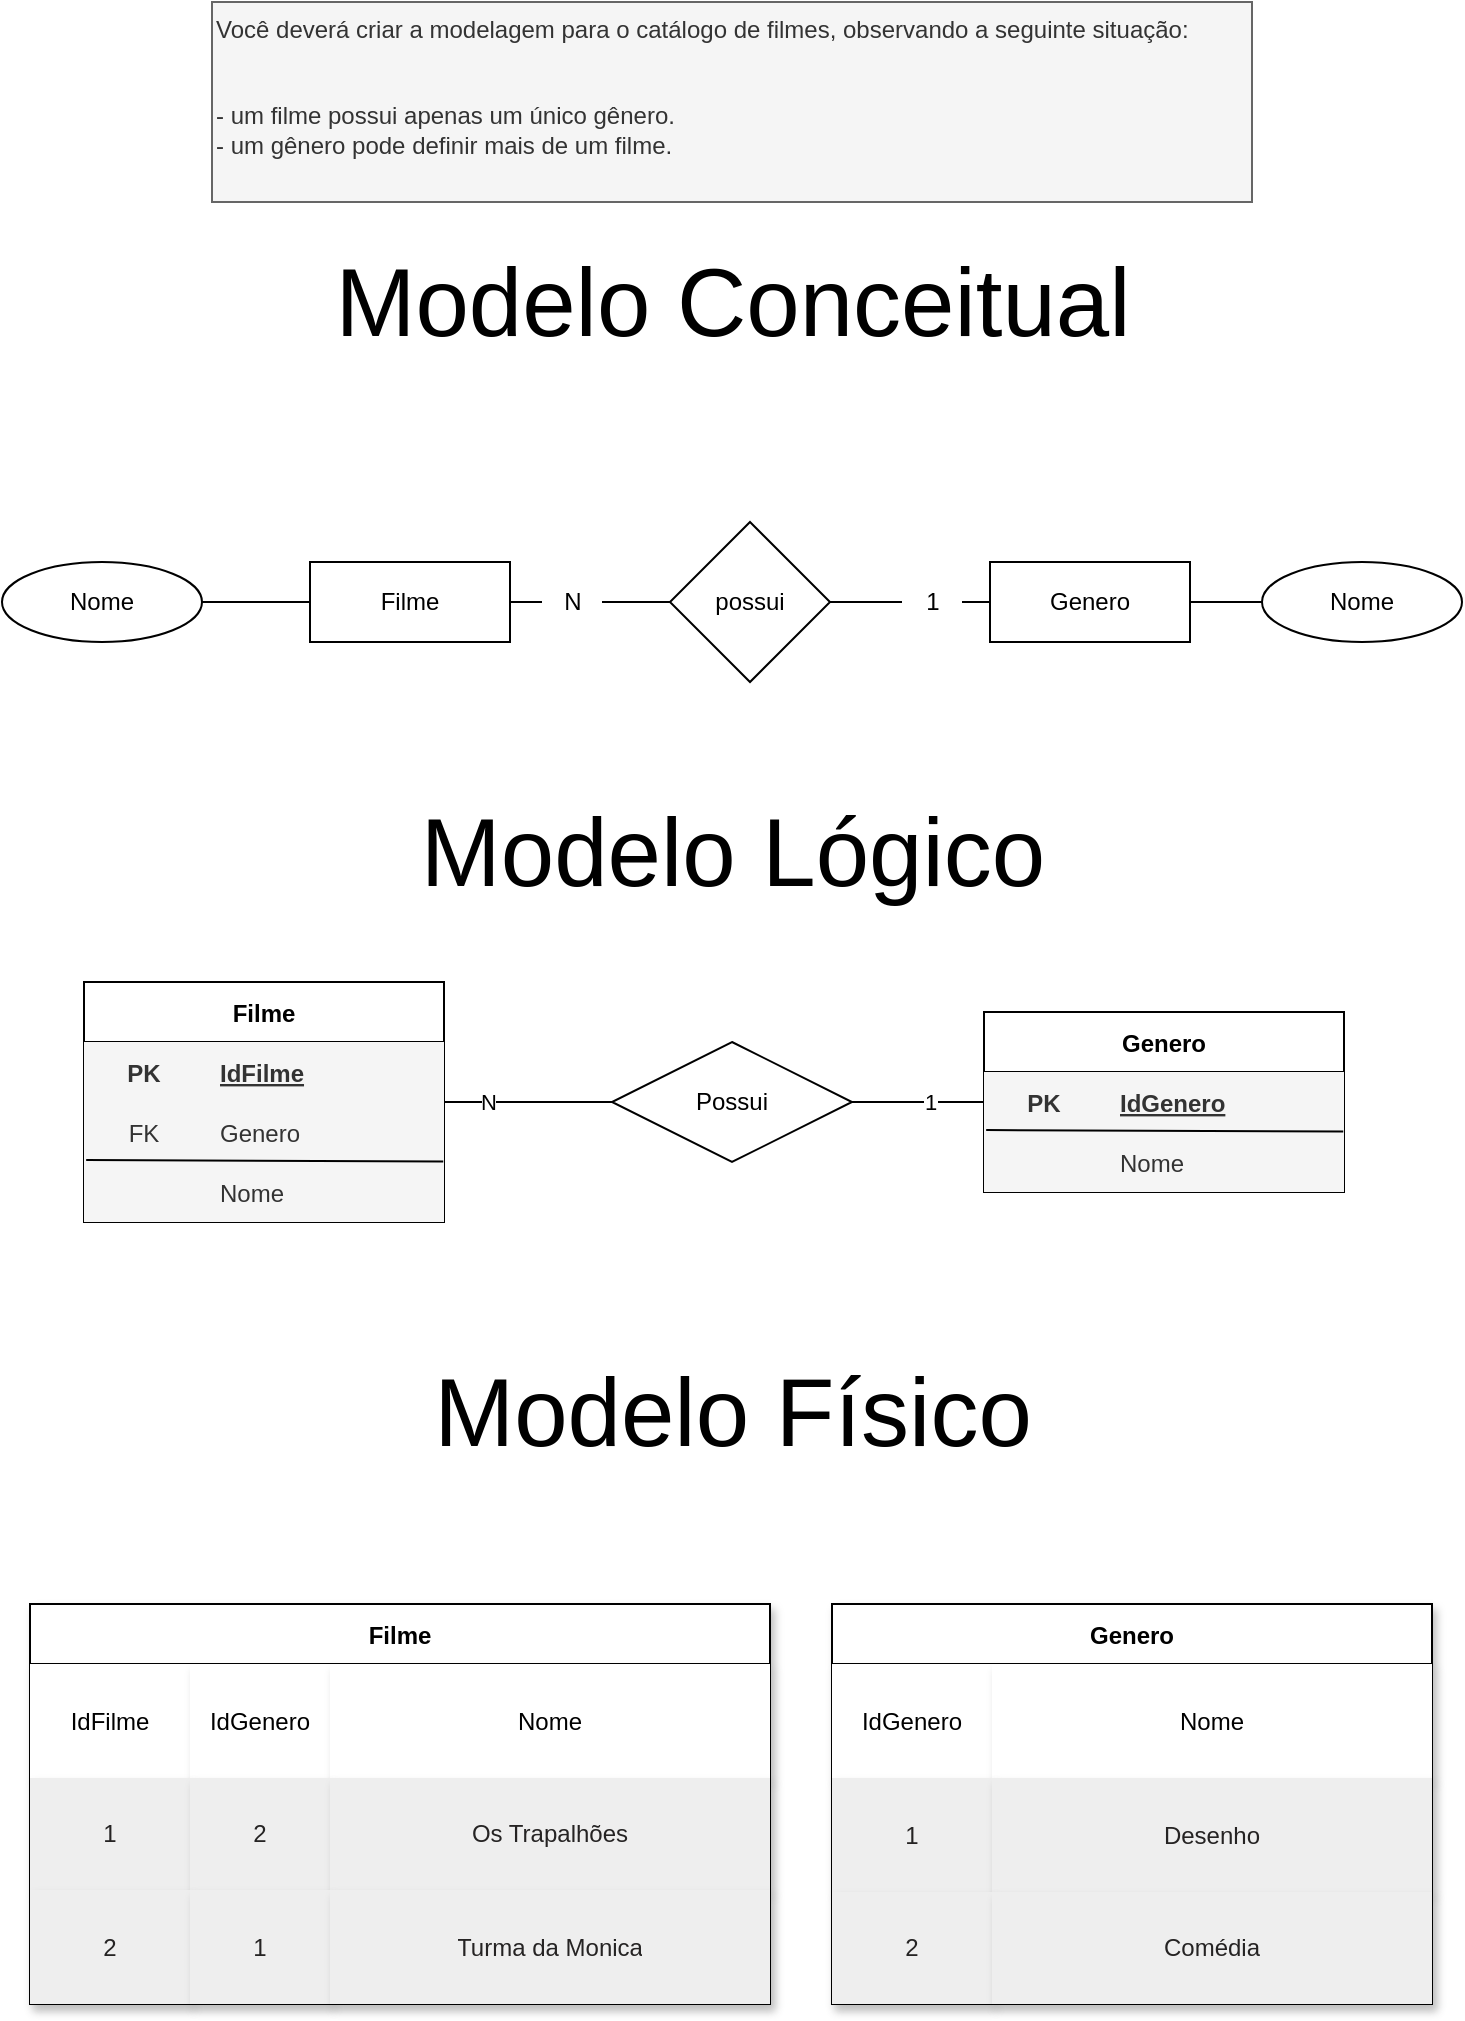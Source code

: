 <mxfile>
    <diagram name="Página-1" id="3oRAbKmRTNMW5dDMv224">
        <mxGraphModel dx="3015" dy="2063" grid="1" gridSize="10" guides="1" tooltips="1" connect="1" arrows="1" fold="1" page="1" pageScale="1" pageWidth="827" pageHeight="1169" math="0" shadow="0">
            <root>
                <mxCell id="0"/>
                <mxCell id="1" parent="0"/>
                <mxCell id="46" value="Modelo Conceitual" style="text;html=1;align=center;verticalAlign=middle;resizable=0;points=[];autosize=1;strokeColor=none;fillColor=none;fontSize=48;" parent="1" vertex="1">
                    <mxGeometry x="204" y="199" width="420" height="70" as="geometry"/>
                </mxCell>
                <mxCell id="47" value="Modelo Lógico" style="text;html=1;align=center;verticalAlign=middle;resizable=0;points=[];autosize=1;strokeColor=none;fillColor=none;fontSize=48;" parent="1" vertex="1">
                    <mxGeometry x="244" y="474" width="340" height="70" as="geometry"/>
                </mxCell>
                <mxCell id="48" value="Modelo Físico" style="text;html=1;align=center;verticalAlign=middle;resizable=0;points=[];autosize=1;strokeColor=none;fillColor=none;fontSize=48;" parent="1" vertex="1">
                    <mxGeometry x="254" y="754" width="320" height="70" as="geometry"/>
                </mxCell>
                <mxCell id="67" value="Filme" style="whiteSpace=wrap;html=1;align=center;" vertex="1" parent="1">
                    <mxGeometry x="203" y="364" width="100" height="40" as="geometry"/>
                </mxCell>
                <mxCell id="70" value="" style="edgeStyle=none;html=1;endArrow=none;endFill=0;startArrow=none;" edge="1" parent="1" source="72" target="69">
                    <mxGeometry relative="1" as="geometry"/>
                </mxCell>
                <mxCell id="68" value="Genero" style="whiteSpace=wrap;html=1;align=center;" vertex="1" parent="1">
                    <mxGeometry x="543" y="364" width="100" height="40" as="geometry"/>
                </mxCell>
                <mxCell id="71" value="" style="edgeStyle=none;html=1;endArrow=none;endFill=0;startArrow=none;" edge="1" parent="1" source="74" target="67">
                    <mxGeometry relative="1" as="geometry"/>
                </mxCell>
                <mxCell id="69" value="possui" style="rhombus;whiteSpace=wrap;html=1;" vertex="1" parent="1">
                    <mxGeometry x="383" y="344" width="80" height="80" as="geometry"/>
                </mxCell>
                <mxCell id="73" value="" style="edgeStyle=none;html=1;endArrow=none;endFill=0;" edge="1" parent="1" source="68" target="72">
                    <mxGeometry relative="1" as="geometry">
                        <mxPoint x="543" y="384" as="sourcePoint"/>
                        <mxPoint x="463" y="384" as="targetPoint"/>
                    </mxGeometry>
                </mxCell>
                <mxCell id="72" value="1" style="text;html=1;align=center;verticalAlign=middle;resizable=0;points=[];autosize=1;strokeColor=none;fillColor=none;" vertex="1" parent="1">
                    <mxGeometry x="499" y="369" width="30" height="30" as="geometry"/>
                </mxCell>
                <mxCell id="75" value="" style="edgeStyle=none;html=1;endArrow=none;endFill=0;" edge="1" parent="1" source="69" target="74">
                    <mxGeometry relative="1" as="geometry">
                        <mxPoint x="383" y="384" as="sourcePoint"/>
                        <mxPoint x="303" y="384" as="targetPoint"/>
                    </mxGeometry>
                </mxCell>
                <mxCell id="74" value="N" style="text;html=1;align=center;verticalAlign=middle;resizable=0;points=[];autosize=1;strokeColor=none;fillColor=none;rotation=0;" vertex="1" parent="1">
                    <mxGeometry x="319" y="369" width="30" height="30" as="geometry"/>
                </mxCell>
                <mxCell id="82" style="edgeStyle=none;html=1;endArrow=none;endFill=0;" edge="1" parent="1" source="81" target="67">
                    <mxGeometry relative="1" as="geometry"/>
                </mxCell>
                <mxCell id="81" value="Nome" style="ellipse;whiteSpace=wrap;html=1;align=center;" vertex="1" parent="1">
                    <mxGeometry x="49" y="364" width="100" height="40" as="geometry"/>
                </mxCell>
                <mxCell id="86" style="edgeStyle=none;html=1;endArrow=none;endFill=0;" edge="1" parent="1" source="85" target="68">
                    <mxGeometry relative="1" as="geometry"/>
                </mxCell>
                <mxCell id="85" value="Nome" style="ellipse;whiteSpace=wrap;html=1;align=center;" vertex="1" parent="1">
                    <mxGeometry x="679" y="364" width="100" height="40" as="geometry"/>
                </mxCell>
                <mxCell id="117" style="edgeStyle=none;html=1;endArrow=none;endFill=0;" edge="1" parent="1" source="87" target="116">
                    <mxGeometry relative="1" as="geometry"/>
                </mxCell>
                <mxCell id="119" value="N" style="edgeLabel;html=1;align=center;verticalAlign=middle;resizable=0;points=[];" vertex="1" connectable="0" parent="117">
                    <mxGeometry x="-0.488" relative="1" as="geometry">
                        <mxPoint as="offset"/>
                    </mxGeometry>
                </mxCell>
                <mxCell id="87" value="Filme" style="shape=table;startSize=30;container=1;collapsible=1;childLayout=tableLayout;fixedRows=1;rowLines=0;fontStyle=1;align=center;resizeLast=1;" vertex="1" parent="1">
                    <mxGeometry x="90" y="574" width="180" height="120" as="geometry"/>
                </mxCell>
                <mxCell id="88" value="" style="shape=tableRow;horizontal=0;startSize=0;swimlaneHead=0;swimlaneBody=0;fillColor=none;collapsible=0;dropTarget=0;points=[[0,0.5],[1,0.5]];portConstraint=eastwest;top=0;left=0;right=0;bottom=0;" vertex="1" parent="87">
                    <mxGeometry y="30" width="180" height="30" as="geometry"/>
                </mxCell>
                <mxCell id="89" value="PK" style="shape=partialRectangle;connectable=0;fillColor=#f5f5f5;top=0;left=0;bottom=0;right=0;fontStyle=1;overflow=hidden;fontColor=#333333;strokeColor=#666666;" vertex="1" parent="88">
                    <mxGeometry width="60" height="30" as="geometry">
                        <mxRectangle width="60" height="30" as="alternateBounds"/>
                    </mxGeometry>
                </mxCell>
                <mxCell id="90" value="IdFilme" style="shape=partialRectangle;connectable=0;fillColor=#f5f5f5;top=0;left=0;bottom=0;right=0;align=left;spacingLeft=6;fontStyle=5;overflow=hidden;fontColor=#333333;strokeColor=#666666;" vertex="1" parent="88">
                    <mxGeometry x="60" width="120" height="30" as="geometry">
                        <mxRectangle width="120" height="30" as="alternateBounds"/>
                    </mxGeometry>
                </mxCell>
                <mxCell id="101" value="" style="shape=tableRow;horizontal=0;startSize=0;swimlaneHead=0;swimlaneBody=0;fillColor=none;collapsible=0;dropTarget=0;points=[[0,0.5],[1,0.5]];portConstraint=eastwest;top=0;left=0;right=0;bottom=0;" vertex="1" parent="87">
                    <mxGeometry y="60" width="180" height="30" as="geometry"/>
                </mxCell>
                <mxCell id="102" value="FK" style="shape=partialRectangle;connectable=0;fillColor=#f5f5f5;top=0;left=0;bottom=0;right=0;fontStyle=0;overflow=hidden;fontColor=#333333;strokeColor=#666666;" vertex="1" parent="101">
                    <mxGeometry width="60" height="30" as="geometry">
                        <mxRectangle width="60" height="30" as="alternateBounds"/>
                    </mxGeometry>
                </mxCell>
                <mxCell id="103" value="Genero" style="shape=partialRectangle;connectable=0;fillColor=#f5f5f5;top=0;left=0;bottom=0;right=0;align=left;spacingLeft=6;fontStyle=0;overflow=hidden;fontColor=#333333;strokeColor=#666666;" vertex="1" parent="101">
                    <mxGeometry x="60" width="120" height="30" as="geometry">
                        <mxRectangle width="120" height="30" as="alternateBounds"/>
                    </mxGeometry>
                </mxCell>
                <mxCell id="94" value="" style="shape=tableRow;horizontal=0;startSize=0;swimlaneHead=0;swimlaneBody=0;fillColor=none;collapsible=0;dropTarget=0;points=[[0,0.5],[1,0.5]];portConstraint=eastwest;top=0;left=0;right=0;bottom=0;" vertex="1" parent="87">
                    <mxGeometry y="90" width="180" height="30" as="geometry"/>
                </mxCell>
                <mxCell id="95" value="" style="shape=partialRectangle;connectable=0;fillColor=#f5f5f5;top=0;left=0;bottom=0;right=0;editable=1;overflow=hidden;fontColor=#333333;strokeColor=#666666;" vertex="1" parent="94">
                    <mxGeometry width="60" height="30" as="geometry">
                        <mxRectangle width="60" height="30" as="alternateBounds"/>
                    </mxGeometry>
                </mxCell>
                <mxCell id="96" value="Nome" style="shape=partialRectangle;connectable=0;fillColor=#f5f5f5;top=0;left=0;bottom=0;right=0;align=left;spacingLeft=6;overflow=hidden;fontColor=#333333;strokeColor=#666666;" vertex="1" parent="94">
                    <mxGeometry x="60" width="120" height="30" as="geometry">
                        <mxRectangle width="120" height="30" as="alternateBounds"/>
                    </mxGeometry>
                </mxCell>
                <mxCell id="100" value="" style="endArrow=none;html=1;rounded=0;entryX=0.998;entryY=-0.007;entryDx=0;entryDy=0;exitX=0.006;exitY=-0.033;exitDx=0;exitDy=0;exitPerimeter=0;entryPerimeter=0;" edge="1" parent="87" source="94" target="94">
                    <mxGeometry relative="1" as="geometry">
                        <mxPoint x="10" y="60" as="sourcePoint"/>
                        <mxPoint x="170" y="60" as="targetPoint"/>
                    </mxGeometry>
                </mxCell>
                <mxCell id="104" value="Genero" style="shape=table;startSize=30;container=1;collapsible=1;childLayout=tableLayout;fixedRows=1;rowLines=0;fontStyle=1;align=center;resizeLast=1;" vertex="1" parent="1">
                    <mxGeometry x="540" y="589" width="180" height="90" as="geometry"/>
                </mxCell>
                <mxCell id="105" value="" style="shape=tableRow;horizontal=0;startSize=0;swimlaneHead=0;swimlaneBody=0;fillColor=none;collapsible=0;dropTarget=0;points=[[0,0.5],[1,0.5]];portConstraint=eastwest;top=0;left=0;right=0;bottom=0;" vertex="1" parent="104">
                    <mxGeometry y="30" width="180" height="30" as="geometry"/>
                </mxCell>
                <mxCell id="106" value="PK" style="shape=partialRectangle;connectable=0;fillColor=#f5f5f5;top=0;left=0;bottom=0;right=0;fontStyle=1;overflow=hidden;fontColor=#333333;strokeColor=#666666;" vertex="1" parent="105">
                    <mxGeometry width="60" height="30" as="geometry">
                        <mxRectangle width="60" height="30" as="alternateBounds"/>
                    </mxGeometry>
                </mxCell>
                <mxCell id="107" value="IdGenero" style="shape=partialRectangle;connectable=0;fillColor=#f5f5f5;top=0;left=0;bottom=0;right=0;align=left;spacingLeft=6;fontStyle=5;overflow=hidden;fontColor=#333333;strokeColor=#666666;" vertex="1" parent="105">
                    <mxGeometry x="60" width="120" height="30" as="geometry">
                        <mxRectangle width="120" height="30" as="alternateBounds"/>
                    </mxGeometry>
                </mxCell>
                <mxCell id="111" value="" style="shape=tableRow;horizontal=0;startSize=0;swimlaneHead=0;swimlaneBody=0;fillColor=none;collapsible=0;dropTarget=0;points=[[0,0.5],[1,0.5]];portConstraint=eastwest;top=0;left=0;right=0;bottom=0;" vertex="1" parent="104">
                    <mxGeometry y="60" width="180" height="30" as="geometry"/>
                </mxCell>
                <mxCell id="112" value="" style="shape=partialRectangle;connectable=0;fillColor=#f5f5f5;top=0;left=0;bottom=0;right=0;editable=1;overflow=hidden;fontColor=#333333;strokeColor=#666666;" vertex="1" parent="111">
                    <mxGeometry width="60" height="30" as="geometry">
                        <mxRectangle width="60" height="30" as="alternateBounds"/>
                    </mxGeometry>
                </mxCell>
                <mxCell id="113" value="Nome" style="shape=partialRectangle;connectable=0;fillColor=#f5f5f5;top=0;left=0;bottom=0;right=0;align=left;spacingLeft=6;overflow=hidden;fontColor=#333333;strokeColor=#666666;" vertex="1" parent="111">
                    <mxGeometry x="60" width="120" height="30" as="geometry">
                        <mxRectangle width="120" height="30" as="alternateBounds"/>
                    </mxGeometry>
                </mxCell>
                <mxCell id="114" value="" style="endArrow=none;html=1;rounded=0;entryX=0.998;entryY=-0.007;entryDx=0;entryDy=0;exitX=0.006;exitY=-0.033;exitDx=0;exitDy=0;exitPerimeter=0;entryPerimeter=0;" edge="1" parent="104" source="111" target="111">
                    <mxGeometry relative="1" as="geometry">
                        <mxPoint x="10" y="60" as="sourcePoint"/>
                        <mxPoint x="170" y="60" as="targetPoint"/>
                    </mxGeometry>
                </mxCell>
                <mxCell id="118" style="edgeStyle=none;html=1;endArrow=none;endFill=0;" edge="1" parent="1" source="116" target="104">
                    <mxGeometry relative="1" as="geometry"/>
                </mxCell>
                <mxCell id="120" value="1" style="edgeLabel;html=1;align=center;verticalAlign=middle;resizable=0;points=[];" vertex="1" connectable="0" parent="118">
                    <mxGeometry x="0.16" relative="1" as="geometry">
                        <mxPoint as="offset"/>
                    </mxGeometry>
                </mxCell>
                <mxCell id="116" value="Possui" style="shape=rhombus;perimeter=rhombusPerimeter;whiteSpace=wrap;html=1;align=center;" vertex="1" parent="1">
                    <mxGeometry x="354" y="604" width="120" height="60" as="geometry"/>
                </mxCell>
                <mxCell id="202" value="Filme" style="shape=table;startSize=30;container=1;collapsible=0;childLayout=tableLayout;fontStyle=1;align=center;shadow=1;labelBackgroundColor=none;" vertex="1" parent="1">
                    <mxGeometry x="63" y="885" width="370" height="200" as="geometry"/>
                </mxCell>
                <mxCell id="203" value="" style="shape=tableRow;horizontal=0;startSize=0;swimlaneHead=0;swimlaneBody=0;top=0;left=0;bottom=0;right=0;collapsible=0;dropTarget=0;fillColor=none;points=[[0,0.5],[1,0.5]];portConstraint=eastwest;shadow=1;labelBackgroundColor=none;strokeColor=#050505;fontColor=#000000;" vertex="1" parent="202">
                    <mxGeometry y="30" width="370" height="57" as="geometry"/>
                </mxCell>
                <mxCell id="204" value="IdFilme" style="shape=partialRectangle;html=1;whiteSpace=wrap;connectable=0;top=0;left=0;bottom=0;right=0;overflow=hidden;shadow=1;labelBackgroundColor=none;" vertex="1" parent="203">
                    <mxGeometry width="80" height="57" as="geometry">
                        <mxRectangle width="80" height="57" as="alternateBounds"/>
                    </mxGeometry>
                </mxCell>
                <mxCell id="205" value="IdGenero" style="shape=partialRectangle;html=1;whiteSpace=wrap;connectable=0;top=0;left=0;bottom=0;right=0;overflow=hidden;shadow=1;labelBackgroundColor=none;" vertex="1" parent="203">
                    <mxGeometry x="80" width="70" height="57" as="geometry">
                        <mxRectangle width="70" height="57" as="alternateBounds"/>
                    </mxGeometry>
                </mxCell>
                <mxCell id="215" value="Nome" style="shape=partialRectangle;html=1;whiteSpace=wrap;connectable=0;top=0;left=0;bottom=0;right=0;overflow=hidden;shadow=1;labelBackgroundColor=none;" vertex="1" parent="203">
                    <mxGeometry x="150" width="220" height="57" as="geometry">
                        <mxRectangle width="220" height="57" as="alternateBounds"/>
                    </mxGeometry>
                </mxCell>
                <mxCell id="207" value="" style="shape=tableRow;horizontal=0;startSize=0;swimlaneHead=0;swimlaneBody=0;top=0;left=0;bottom=0;right=0;collapsible=0;dropTarget=0;fillColor=none;points=[[0,0.5],[1,0.5]];portConstraint=eastwest;shadow=1;labelBackgroundColor=none;strokeColor=#050505;fontColor=#000000;" vertex="1" parent="202">
                    <mxGeometry y="87" width="370" height="56" as="geometry"/>
                </mxCell>
                <mxCell id="208" value="1" style="shape=partialRectangle;html=1;whiteSpace=wrap;connectable=0;top=0;left=0;bottom=0;right=0;overflow=hidden;shadow=1;labelBackgroundColor=none;fillColor=#eeeeee;strokeColor=#36393d;fontColor=#252323;" vertex="1" parent="207">
                    <mxGeometry width="80" height="56" as="geometry">
                        <mxRectangle width="80" height="56" as="alternateBounds"/>
                    </mxGeometry>
                </mxCell>
                <mxCell id="209" value="2" style="shape=partialRectangle;html=1;whiteSpace=wrap;connectable=0;top=0;left=0;bottom=0;right=0;overflow=hidden;shadow=1;labelBackgroundColor=none;fillColor=#eeeeee;strokeColor=#36393d;fontColor=#252323;" vertex="1" parent="207">
                    <mxGeometry x="80" width="70" height="56" as="geometry">
                        <mxRectangle width="70" height="56" as="alternateBounds"/>
                    </mxGeometry>
                </mxCell>
                <mxCell id="216" value="Os Trapalhões" style="shape=partialRectangle;html=1;whiteSpace=wrap;connectable=0;top=0;left=0;bottom=0;right=0;overflow=hidden;shadow=1;labelBackgroundColor=none;fillColor=#eeeeee;strokeColor=#36393d;fontColor=#252323;" vertex="1" parent="207">
                    <mxGeometry x="150" width="220" height="56" as="geometry">
                        <mxRectangle width="220" height="56" as="alternateBounds"/>
                    </mxGeometry>
                </mxCell>
                <mxCell id="211" value="" style="shape=tableRow;horizontal=0;startSize=0;swimlaneHead=0;swimlaneBody=0;top=0;left=0;bottom=0;right=0;collapsible=0;dropTarget=0;fillColor=none;points=[[0,0.5],[1,0.5]];portConstraint=eastwest;shadow=1;labelBackgroundColor=none;strokeColor=#050505;fontColor=#000000;" vertex="1" parent="202">
                    <mxGeometry y="143" width="370" height="57" as="geometry"/>
                </mxCell>
                <mxCell id="212" value="2" style="shape=partialRectangle;html=1;whiteSpace=wrap;connectable=0;top=0;left=0;bottom=0;right=0;overflow=hidden;shadow=1;labelBackgroundColor=none;fillColor=#eeeeee;strokeColor=#36393d;fontColor=#252323;" vertex="1" parent="211">
                    <mxGeometry width="80" height="57" as="geometry">
                        <mxRectangle width="80" height="57" as="alternateBounds"/>
                    </mxGeometry>
                </mxCell>
                <mxCell id="213" value="1" style="shape=partialRectangle;html=1;whiteSpace=wrap;connectable=0;top=0;left=0;bottom=0;right=0;overflow=hidden;shadow=1;labelBackgroundColor=none;fillColor=#eeeeee;strokeColor=#36393d;fontColor=#252323;" vertex="1" parent="211">
                    <mxGeometry x="80" width="70" height="57" as="geometry">
                        <mxRectangle width="70" height="57" as="alternateBounds"/>
                    </mxGeometry>
                </mxCell>
                <mxCell id="217" value="Turma da Monica" style="shape=partialRectangle;html=1;whiteSpace=wrap;connectable=0;top=0;left=0;bottom=0;right=0;overflow=hidden;shadow=1;labelBackgroundColor=none;fillColor=#eeeeee;strokeColor=#36393d;fontColor=#252323;" vertex="1" parent="211">
                    <mxGeometry x="150" width="220" height="57" as="geometry">
                        <mxRectangle width="220" height="57" as="alternateBounds"/>
                    </mxGeometry>
                </mxCell>
                <mxCell id="218" value="Genero" style="shape=table;startSize=30;container=1;collapsible=0;childLayout=tableLayout;fontStyle=1;align=center;shadow=1;labelBackgroundColor=none;" vertex="1" parent="1">
                    <mxGeometry x="464" y="885" width="300" height="200" as="geometry"/>
                </mxCell>
                <mxCell id="219" value="" style="shape=tableRow;horizontal=0;startSize=0;swimlaneHead=0;swimlaneBody=0;top=0;left=0;bottom=0;right=0;collapsible=0;dropTarget=0;fillColor=none;points=[[0,0.5],[1,0.5]];portConstraint=eastwest;shadow=1;labelBackgroundColor=none;strokeColor=#050505;fontColor=#000000;" vertex="1" parent="218">
                    <mxGeometry y="30" width="300" height="57" as="geometry"/>
                </mxCell>
                <mxCell id="220" value="IdGenero" style="shape=partialRectangle;html=1;whiteSpace=wrap;connectable=0;top=0;left=0;bottom=0;right=0;overflow=hidden;shadow=1;labelBackgroundColor=none;" vertex="1" parent="219">
                    <mxGeometry width="80" height="57" as="geometry">
                        <mxRectangle width="80" height="57" as="alternateBounds"/>
                    </mxGeometry>
                </mxCell>
                <mxCell id="222" value="Nome" style="shape=partialRectangle;html=1;whiteSpace=wrap;connectable=0;top=0;left=0;bottom=0;right=0;overflow=hidden;shadow=1;labelBackgroundColor=none;" vertex="1" parent="219">
                    <mxGeometry x="80" width="220" height="57" as="geometry">
                        <mxRectangle width="220" height="57" as="alternateBounds"/>
                    </mxGeometry>
                </mxCell>
                <mxCell id="227" value="" style="shape=tableRow;horizontal=0;startSize=0;swimlaneHead=0;swimlaneBody=0;top=0;left=0;bottom=0;right=0;collapsible=0;dropTarget=0;fillColor=none;points=[[0,0.5],[1,0.5]];portConstraint=eastwest;shadow=1;labelBackgroundColor=none;strokeColor=#050505;fontColor=#000000;" vertex="1" parent="218">
                    <mxGeometry y="87" width="300" height="57" as="geometry"/>
                </mxCell>
                <mxCell id="228" value="1" style="shape=partialRectangle;html=1;whiteSpace=wrap;connectable=0;top=0;left=0;bottom=0;right=0;overflow=hidden;shadow=1;labelBackgroundColor=none;fillColor=#eeeeee;strokeColor=#36393d;fontColor=#252323;" vertex="1" parent="227">
                    <mxGeometry width="80" height="57" as="geometry">
                        <mxRectangle width="80" height="57" as="alternateBounds"/>
                    </mxGeometry>
                </mxCell>
                <mxCell id="230" value="Desenho" style="shape=partialRectangle;html=1;whiteSpace=wrap;connectable=0;top=0;left=0;bottom=0;right=0;overflow=hidden;shadow=1;labelBackgroundColor=none;fillColor=#eeeeee;strokeColor=#36393d;fontColor=#252323;" vertex="1" parent="227">
                    <mxGeometry x="80" width="220" height="57" as="geometry">
                        <mxRectangle width="220" height="57" as="alternateBounds"/>
                    </mxGeometry>
                </mxCell>
                <mxCell id="223" value="" style="shape=tableRow;horizontal=0;startSize=0;swimlaneHead=0;swimlaneBody=0;top=0;left=0;bottom=0;right=0;collapsible=0;dropTarget=0;fillColor=none;points=[[0,0.5],[1,0.5]];portConstraint=eastwest;shadow=1;labelBackgroundColor=none;strokeColor=#050505;fontColor=#000000;" vertex="1" parent="218">
                    <mxGeometry y="144" width="300" height="56" as="geometry"/>
                </mxCell>
                <mxCell id="224" value="2" style="shape=partialRectangle;html=1;whiteSpace=wrap;connectable=0;top=0;left=0;bottom=0;right=0;overflow=hidden;shadow=1;labelBackgroundColor=none;fillColor=#eeeeee;strokeColor=#36393d;fontColor=#252323;" vertex="1" parent="223">
                    <mxGeometry width="80" height="56" as="geometry">
                        <mxRectangle width="80" height="56" as="alternateBounds"/>
                    </mxGeometry>
                </mxCell>
                <mxCell id="226" value="Comédia" style="shape=partialRectangle;html=1;whiteSpace=wrap;connectable=0;top=0;left=0;bottom=0;right=0;overflow=hidden;shadow=1;labelBackgroundColor=none;fillColor=#eeeeee;strokeColor=#36393d;fontColor=#252323;" vertex="1" parent="223">
                    <mxGeometry x="80" width="220" height="56" as="geometry">
                        <mxRectangle width="220" height="56" as="alternateBounds"/>
                    </mxGeometry>
                </mxCell>
                <mxCell id="232" value="Você deverá criar a modelagem para o catálogo de filmes, observando a seguinte situação:&#10;&#10;&#10;- um filme possui apenas um único gênero.&#10;- um gênero pode definir mais de um filme." style="text;whiteSpace=wrap;html=1;fillColor=#f5f5f5;fontColor=#333333;strokeColor=#666666;" vertex="1" parent="1">
                    <mxGeometry x="154" y="84" width="520" height="100" as="geometry"/>
                </mxCell>
            </root>
        </mxGraphModel>
    </diagram>
</mxfile>